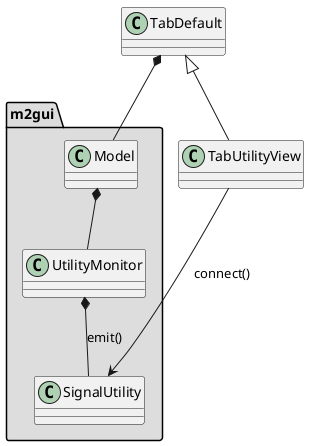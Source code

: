 @startuml
package "m2gui" #DDDDDD {
  Model *-- UtilityMonitor
  UtilityMonitor *-- SignalUtility : emit()
}

TabDefault *-- Model
TabDefault <|-- TabUtilityView

TabUtilityView --> SignalUtility : connect()
@enduml
